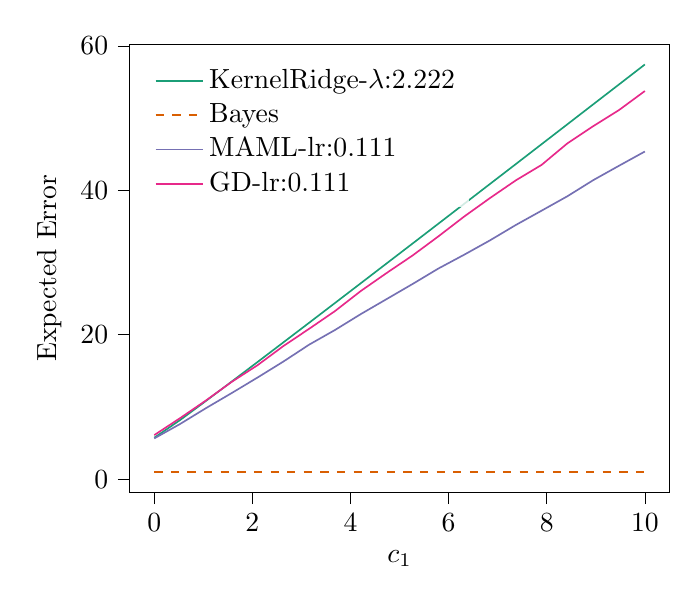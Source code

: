 % This file was created with tikzplotlib v0.10.1.
\begin{tikzpicture}

\definecolor{chocolate217952}{RGB}{217,95,2}
\definecolor{darkcyan27158119}{RGB}{27,158,119}
\definecolor{darkgray176}{RGB}{176,176,176}
\definecolor{deeppink23141138}{RGB}{231,41,138}
\definecolor{lightslategray117112179}{RGB}{117,112,179}

\begin{axis}[
legend cell align={left},
legend style={
  fill opacity=0.8,
  draw opacity=1,
  text opacity=1,
  at={(0.03,0.97)},
  anchor=north west,
  draw=none
},
tick align=outside,
tick pos=left,
x grid style={darkgray176},
xlabel={\(\displaystyle c_{1}\)},
xmin=-0.499, xmax=10.5,
xtick style={color=black},
y grid style={darkgray176},
ylabel={Expected Error},
ymin=-1.821, ymax=60.239,
ytick style={color=black}
]
\addplot [semithick, darkcyan27158119]
table {%
0.001 5.749
0.527 8.193
1.054 10.842
1.58 13.527
2.106 16.231
2.632 18.947
3.159 21.671
3.685 24.403
4.211 27.139
4.737 29.879
5.264 32.623
5.79 35.37
6.316 38.12
6.842 40.871
7.369 43.625
7.895 46.381
8.421 49.138
8.947 51.897
9.474 54.657
10 57.418
};
\addlegendentry{KernelRidge-$\lambda$:2.222}
\addplot [semithick, chocolate217952, dashed]
table {%
0.001 1.0
0.527 1.0
1.054 1.0
1.58 1.0
2.106 1.0
2.632 1.0
3.159 1.0
3.685 1.0
4.211 1.0
4.737 1.0
5.264 1.0
5.79 1.0
6.316 1.0
6.842 1.0
7.369 1.0
7.895 1.0
8.421 1.0
8.947 1.0
9.474 1.0
10 1.0
};
\addlegendentry{Bayes}
\addplot [semithick, lightslategray117112179]
table {%
0.001 5.651
0.527 7.65
1.054 9.841
1.58 11.936
2.106 14.081
2.632 16.291
3.159 18.638
3.685 20.664
4.211 22.866
4.737 24.941
5.264 27.023
5.79 29.163
6.316 31.077
6.842 33.064
7.369 35.194
7.895 37.179
8.421 39.175
8.947 41.401
9.474 43.401
10 45.369
};
\addlegendentry{MAML-lr:0.111}
\addplot [semithick, deeppink23141138]
table {%
0.001 6.114
0.527 8.461
1.054 10.904
1.58 13.484
2.106 15.789
2.632 18.437
3.159 20.834
3.685 23.283
4.211 26.062
4.737 28.551
5.264 30.969
5.79 33.613
6.316 36.361
6.842 38.919
7.369 41.371
7.895 43.516
8.421 46.499
8.947 48.873
9.474 51.111
10 53.742
};
\addlegendentry{GD-lr:0.111}
\end{axis}

\end{tikzpicture}
